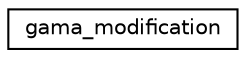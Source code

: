 digraph "Graphical Class Hierarchy"
{
  edge [fontname="Helvetica",fontsize="10",labelfontname="Helvetica",labelfontsize="10"];
  node [fontname="Helvetica",fontsize="10",shape=record];
  rankdir="LR";
  Node1 [label="gama_modification",height=0.2,width=0.4,color="black", fillcolor="white", style="filled",URL="$structgama__modification.html"];
}
